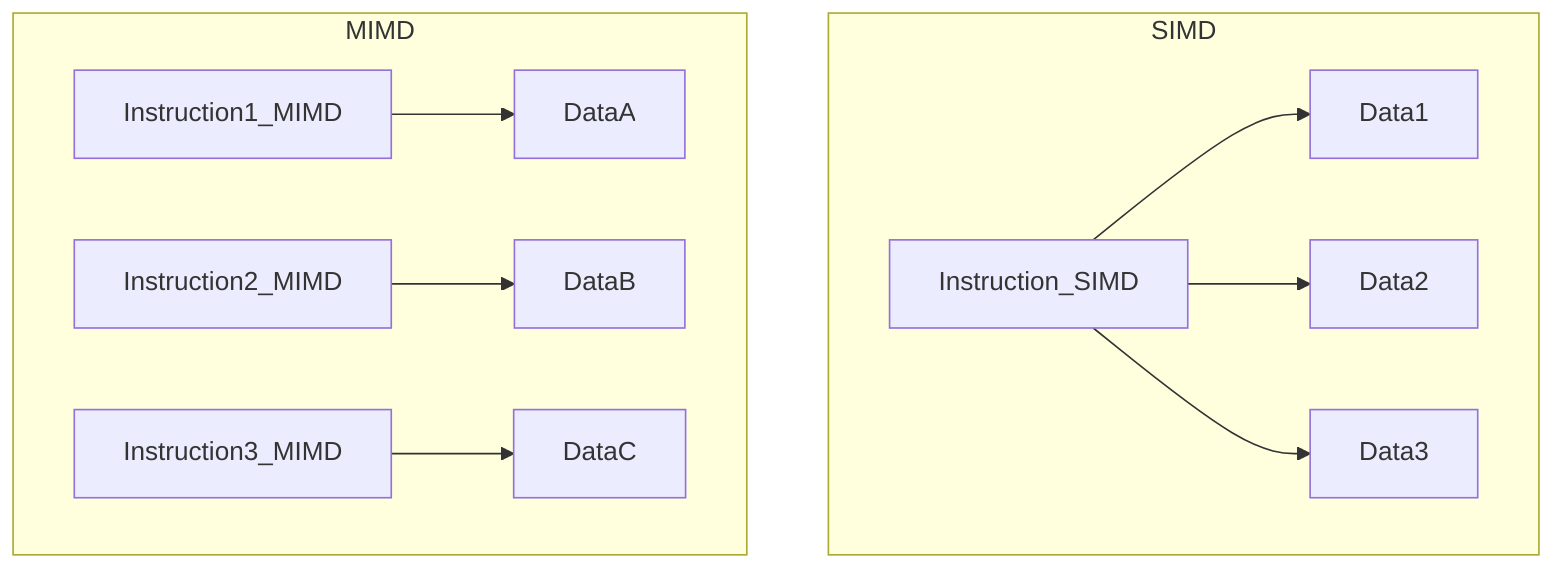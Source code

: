 graph TD
    subgraph SIMD
        direction LR
        Instruction_SIMD --> Data1;
        Instruction_SIMD --> Data2;
        Instruction_SIMD --> Data3;
    end
    subgraph MIMD
        direction LR
        Instruction1_MIMD --> DataA;
        Instruction2_MIMD --> DataB;
        Instruction3_MIMD --> DataC;
    end